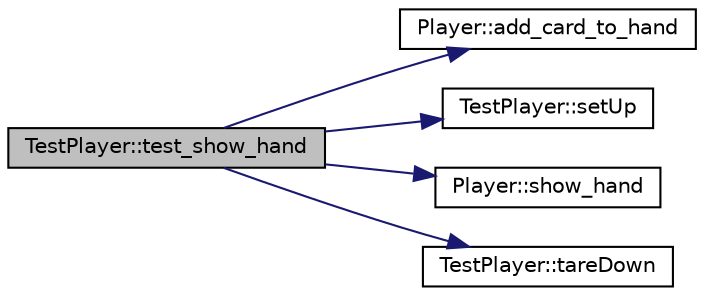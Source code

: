 digraph "TestPlayer::test_show_hand"
{
 // INTERACTIVE_SVG=YES
 // LATEX_PDF_SIZE
  edge [fontname="Helvetica",fontsize="10",labelfontname="Helvetica",labelfontsize="10"];
  node [fontname="Helvetica",fontsize="10",shape=record];
  rankdir="LR";
  Node1 [label="TestPlayer::test_show_hand",height=0.2,width=0.4,color="black", fillcolor="grey75", style="filled", fontcolor="black",tooltip=" "];
  Node1 -> Node2 [color="midnightblue",fontsize="10",style="solid",fontname="Helvetica"];
  Node2 [label="Player::add_card_to_hand",height=0.2,width=0.4,color="black", fillcolor="white", style="filled",URL="$class_player.html#af3998816522aac68efd31d625c367074",tooltip="Adds a card to the player's hand."];
  Node1 -> Node3 [color="midnightblue",fontsize="10",style="solid",fontname="Helvetica"];
  Node3 [label="TestPlayer::setUp",height=0.2,width=0.4,color="black", fillcolor="white", style="filled",URL="$class_test_player.html#a5c34eef1f1f4e47d9b45e3ebe7e18eb3",tooltip=" "];
  Node1 -> Node4 [color="midnightblue",fontsize="10",style="solid",fontname="Helvetica"];
  Node4 [label="Player::show_hand",height=0.2,width=0.4,color="black", fillcolor="white", style="filled",URL="$class_player.html#a888eabd56fb4f223ebcb78ae11aa5521",tooltip="Displays the player's current hand."];
  Node1 -> Node5 [color="midnightblue",fontsize="10",style="solid",fontname="Helvetica"];
  Node5 [label="TestPlayer::tareDown",height=0.2,width=0.4,color="black", fillcolor="white", style="filled",URL="$class_test_player.html#aff9534ecbcfa4a591a51452f7b2c89e3",tooltip=" "];
}

